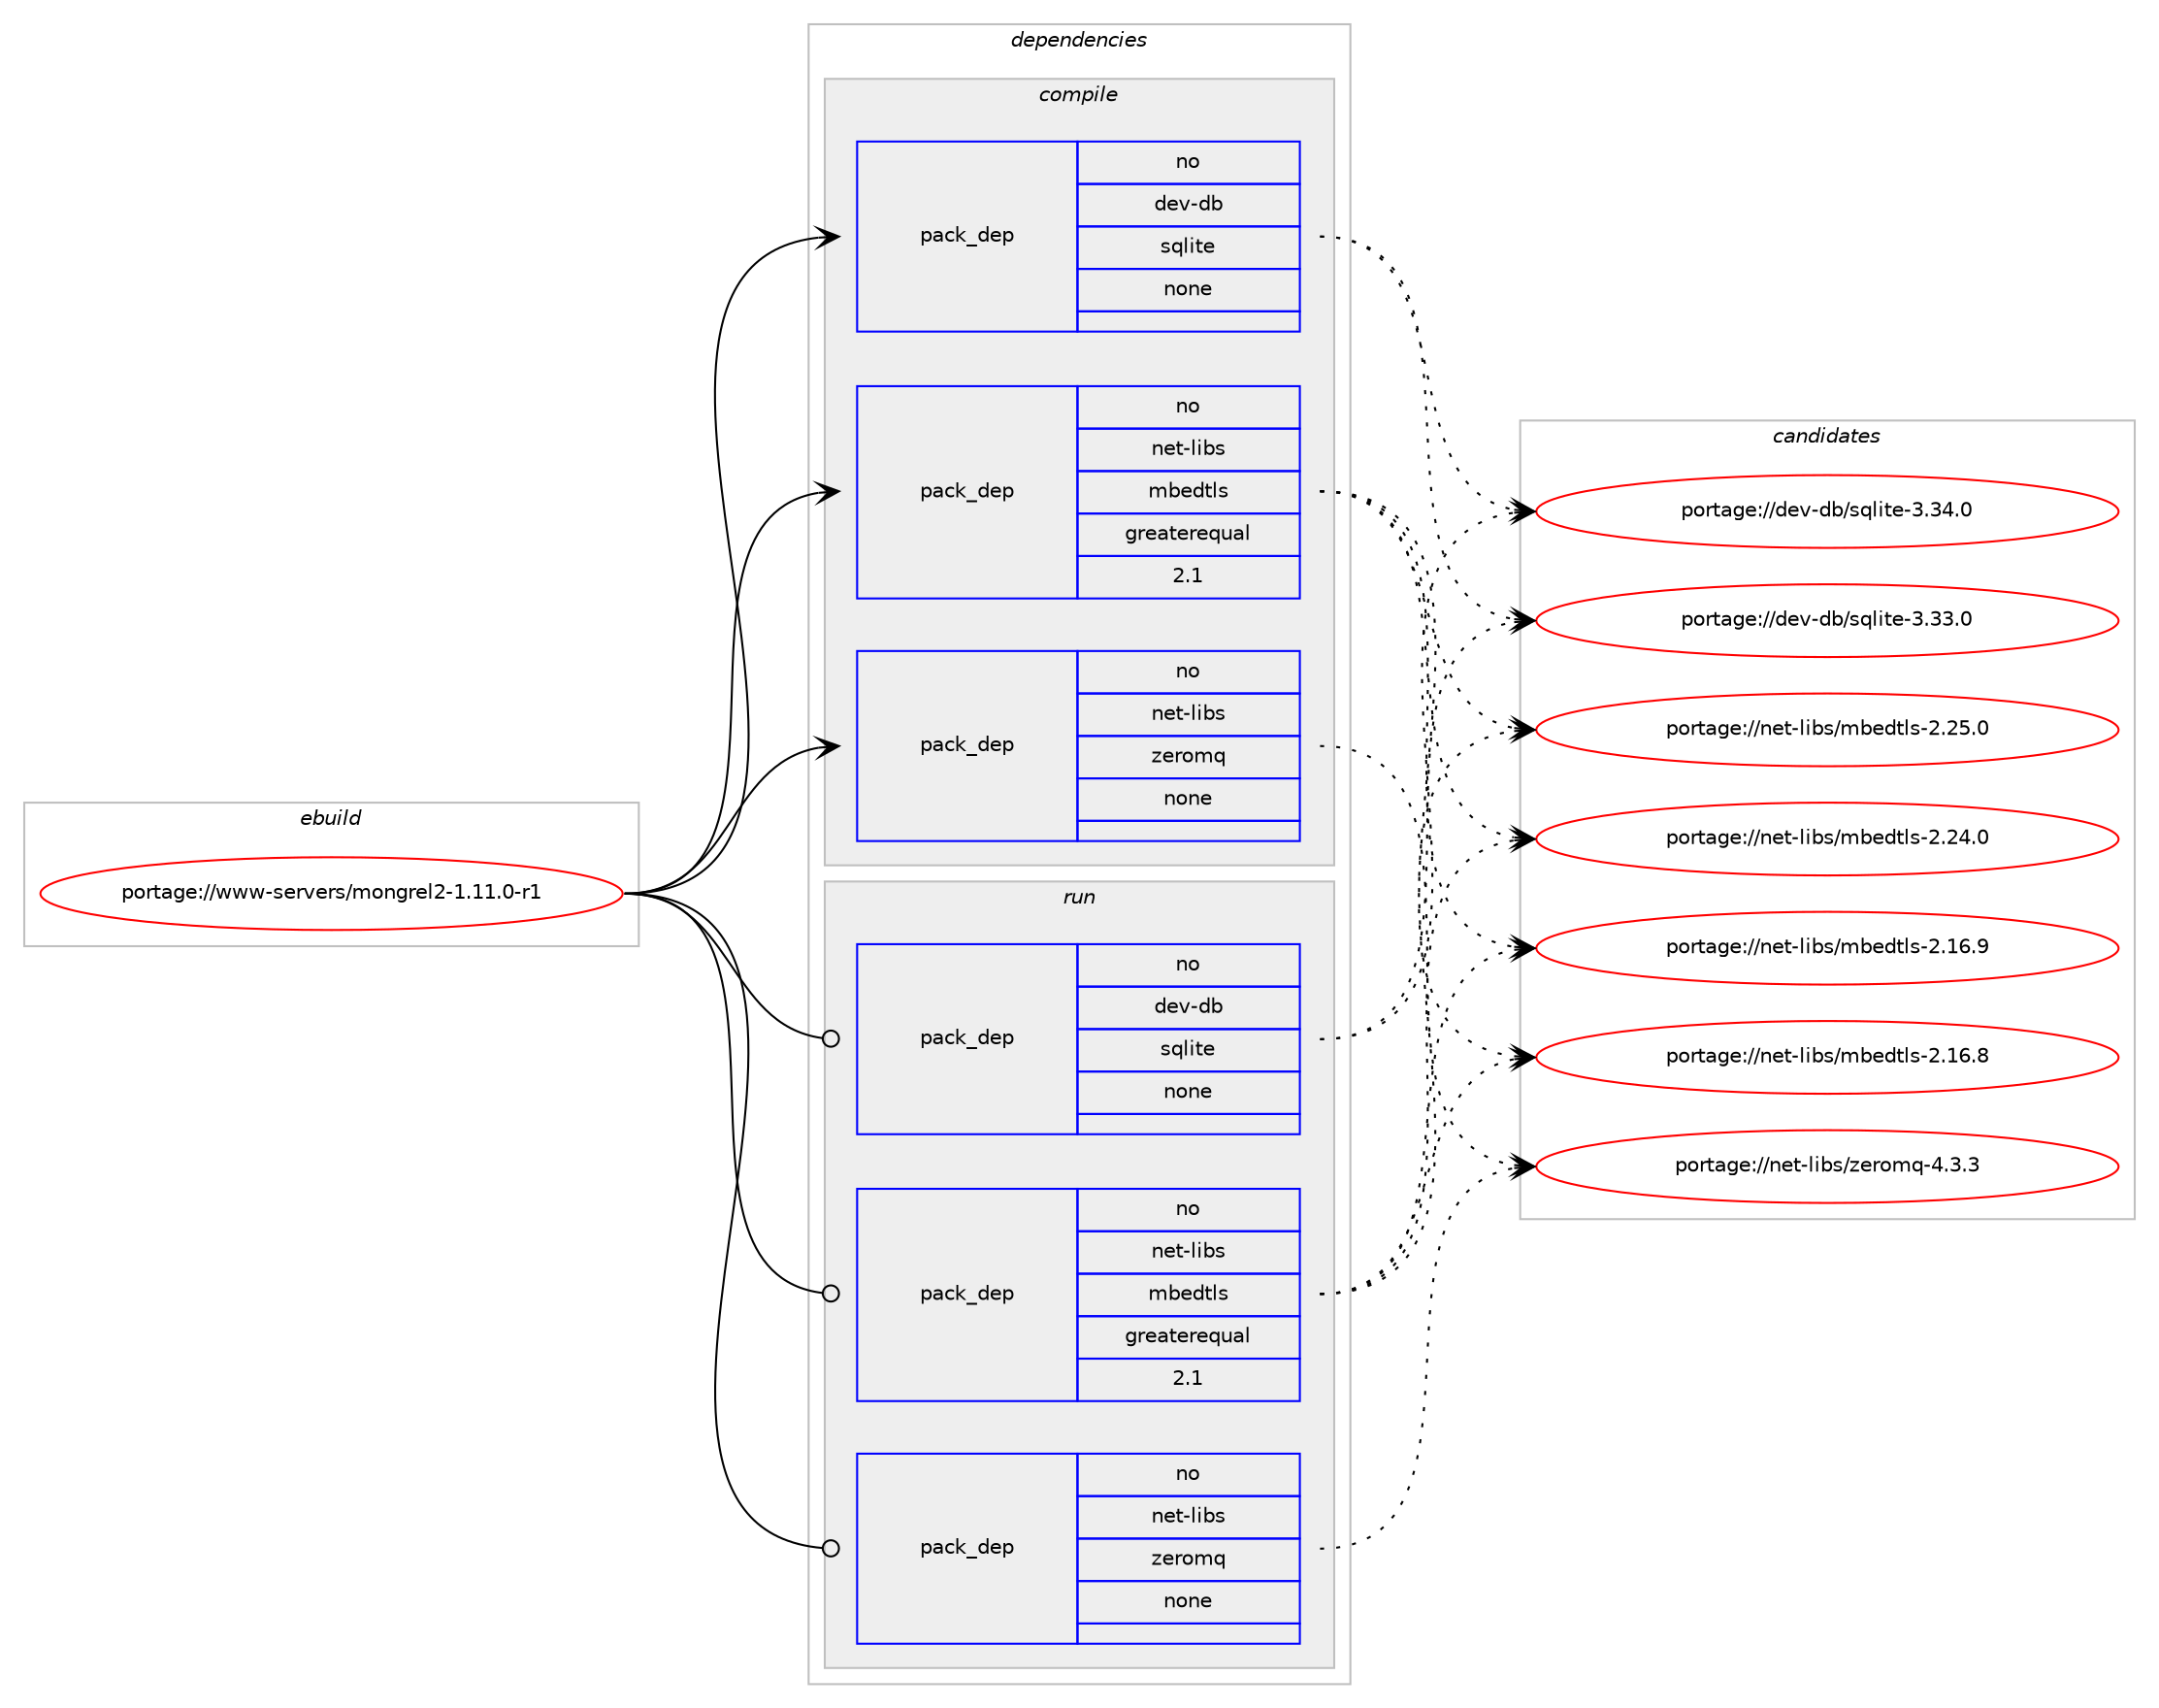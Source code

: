 digraph prolog {

# *************
# Graph options
# *************

newrank=true;
concentrate=true;
compound=true;
graph [rankdir=LR,fontname=Helvetica,fontsize=10,ranksep=1.5];#, ranksep=2.5, nodesep=0.2];
edge  [arrowhead=vee];
node  [fontname=Helvetica,fontsize=10];

# **********
# The ebuild
# **********

subgraph cluster_leftcol {
color=gray;
rank=same;
label=<<i>ebuild</i>>;
id [label="portage://www-servers/mongrel2-1.11.0-r1", color=red, width=4, href="../www-servers/mongrel2-1.11.0-r1.svg"];
}

# ****************
# The dependencies
# ****************

subgraph cluster_midcol {
color=gray;
label=<<i>dependencies</i>>;
subgraph cluster_compile {
fillcolor="#eeeeee";
style=filled;
label=<<i>compile</i>>;
subgraph pack1061 {
dependency1123 [label=<<TABLE BORDER="0" CELLBORDER="1" CELLSPACING="0" CELLPADDING="4" WIDTH="220"><TR><TD ROWSPAN="6" CELLPADDING="30">pack_dep</TD></TR><TR><TD WIDTH="110">no</TD></TR><TR><TD>dev-db</TD></TR><TR><TD>sqlite</TD></TR><TR><TD>none</TD></TR><TR><TD></TD></TR></TABLE>>, shape=none, color=blue];
}
id:e -> dependency1123:w [weight=20,style="solid",arrowhead="vee"];
subgraph pack1062 {
dependency1124 [label=<<TABLE BORDER="0" CELLBORDER="1" CELLSPACING="0" CELLPADDING="4" WIDTH="220"><TR><TD ROWSPAN="6" CELLPADDING="30">pack_dep</TD></TR><TR><TD WIDTH="110">no</TD></TR><TR><TD>net-libs</TD></TR><TR><TD>mbedtls</TD></TR><TR><TD>greaterequal</TD></TR><TR><TD>2.1</TD></TR></TABLE>>, shape=none, color=blue];
}
id:e -> dependency1124:w [weight=20,style="solid",arrowhead="vee"];
subgraph pack1063 {
dependency1125 [label=<<TABLE BORDER="0" CELLBORDER="1" CELLSPACING="0" CELLPADDING="4" WIDTH="220"><TR><TD ROWSPAN="6" CELLPADDING="30">pack_dep</TD></TR><TR><TD WIDTH="110">no</TD></TR><TR><TD>net-libs</TD></TR><TR><TD>zeromq</TD></TR><TR><TD>none</TD></TR><TR><TD></TD></TR></TABLE>>, shape=none, color=blue];
}
id:e -> dependency1125:w [weight=20,style="solid",arrowhead="vee"];
}
subgraph cluster_compileandrun {
fillcolor="#eeeeee";
style=filled;
label=<<i>compile and run</i>>;
}
subgraph cluster_run {
fillcolor="#eeeeee";
style=filled;
label=<<i>run</i>>;
subgraph pack1064 {
dependency1126 [label=<<TABLE BORDER="0" CELLBORDER="1" CELLSPACING="0" CELLPADDING="4" WIDTH="220"><TR><TD ROWSPAN="6" CELLPADDING="30">pack_dep</TD></TR><TR><TD WIDTH="110">no</TD></TR><TR><TD>dev-db</TD></TR><TR><TD>sqlite</TD></TR><TR><TD>none</TD></TR><TR><TD></TD></TR></TABLE>>, shape=none, color=blue];
}
id:e -> dependency1126:w [weight=20,style="solid",arrowhead="odot"];
subgraph pack1065 {
dependency1127 [label=<<TABLE BORDER="0" CELLBORDER="1" CELLSPACING="0" CELLPADDING="4" WIDTH="220"><TR><TD ROWSPAN="6" CELLPADDING="30">pack_dep</TD></TR><TR><TD WIDTH="110">no</TD></TR><TR><TD>net-libs</TD></TR><TR><TD>mbedtls</TD></TR><TR><TD>greaterequal</TD></TR><TR><TD>2.1</TD></TR></TABLE>>, shape=none, color=blue];
}
id:e -> dependency1127:w [weight=20,style="solid",arrowhead="odot"];
subgraph pack1066 {
dependency1128 [label=<<TABLE BORDER="0" CELLBORDER="1" CELLSPACING="0" CELLPADDING="4" WIDTH="220"><TR><TD ROWSPAN="6" CELLPADDING="30">pack_dep</TD></TR><TR><TD WIDTH="110">no</TD></TR><TR><TD>net-libs</TD></TR><TR><TD>zeromq</TD></TR><TR><TD>none</TD></TR><TR><TD></TD></TR></TABLE>>, shape=none, color=blue];
}
id:e -> dependency1128:w [weight=20,style="solid",arrowhead="odot"];
}
}

# **************
# The candidates
# **************

subgraph cluster_choices {
rank=same;
color=gray;
label=<<i>candidates</i>>;

subgraph choice1061 {
color=black;
nodesep=1;
choice10010111845100984711511310810511610145514651524648 [label="portage://dev-db/sqlite-3.34.0", color=red, width=4,href="../dev-db/sqlite-3.34.0.svg"];
choice10010111845100984711511310810511610145514651514648 [label="portage://dev-db/sqlite-3.33.0", color=red, width=4,href="../dev-db/sqlite-3.33.0.svg"];
dependency1123:e -> choice10010111845100984711511310810511610145514651524648:w [style=dotted,weight="100"];
dependency1123:e -> choice10010111845100984711511310810511610145514651514648:w [style=dotted,weight="100"];
}
subgraph choice1062 {
color=black;
nodesep=1;
choice1101011164510810598115471099810110011610811545504650534648 [label="portage://net-libs/mbedtls-2.25.0", color=red, width=4,href="../net-libs/mbedtls-2.25.0.svg"];
choice1101011164510810598115471099810110011610811545504650524648 [label="portage://net-libs/mbedtls-2.24.0", color=red, width=4,href="../net-libs/mbedtls-2.24.0.svg"];
choice1101011164510810598115471099810110011610811545504649544657 [label="portage://net-libs/mbedtls-2.16.9", color=red, width=4,href="../net-libs/mbedtls-2.16.9.svg"];
choice1101011164510810598115471099810110011610811545504649544656 [label="portage://net-libs/mbedtls-2.16.8", color=red, width=4,href="../net-libs/mbedtls-2.16.8.svg"];
dependency1124:e -> choice1101011164510810598115471099810110011610811545504650534648:w [style=dotted,weight="100"];
dependency1124:e -> choice1101011164510810598115471099810110011610811545504650524648:w [style=dotted,weight="100"];
dependency1124:e -> choice1101011164510810598115471099810110011610811545504649544657:w [style=dotted,weight="100"];
dependency1124:e -> choice1101011164510810598115471099810110011610811545504649544656:w [style=dotted,weight="100"];
}
subgraph choice1063 {
color=black;
nodesep=1;
choice110101116451081059811547122101114111109113455246514651 [label="portage://net-libs/zeromq-4.3.3", color=red, width=4,href="../net-libs/zeromq-4.3.3.svg"];
dependency1125:e -> choice110101116451081059811547122101114111109113455246514651:w [style=dotted,weight="100"];
}
subgraph choice1064 {
color=black;
nodesep=1;
choice10010111845100984711511310810511610145514651524648 [label="portage://dev-db/sqlite-3.34.0", color=red, width=4,href="../dev-db/sqlite-3.34.0.svg"];
choice10010111845100984711511310810511610145514651514648 [label="portage://dev-db/sqlite-3.33.0", color=red, width=4,href="../dev-db/sqlite-3.33.0.svg"];
dependency1126:e -> choice10010111845100984711511310810511610145514651524648:w [style=dotted,weight="100"];
dependency1126:e -> choice10010111845100984711511310810511610145514651514648:w [style=dotted,weight="100"];
}
subgraph choice1065 {
color=black;
nodesep=1;
choice1101011164510810598115471099810110011610811545504650534648 [label="portage://net-libs/mbedtls-2.25.0", color=red, width=4,href="../net-libs/mbedtls-2.25.0.svg"];
choice1101011164510810598115471099810110011610811545504650524648 [label="portage://net-libs/mbedtls-2.24.0", color=red, width=4,href="../net-libs/mbedtls-2.24.0.svg"];
choice1101011164510810598115471099810110011610811545504649544657 [label="portage://net-libs/mbedtls-2.16.9", color=red, width=4,href="../net-libs/mbedtls-2.16.9.svg"];
choice1101011164510810598115471099810110011610811545504649544656 [label="portage://net-libs/mbedtls-2.16.8", color=red, width=4,href="../net-libs/mbedtls-2.16.8.svg"];
dependency1127:e -> choice1101011164510810598115471099810110011610811545504650534648:w [style=dotted,weight="100"];
dependency1127:e -> choice1101011164510810598115471099810110011610811545504650524648:w [style=dotted,weight="100"];
dependency1127:e -> choice1101011164510810598115471099810110011610811545504649544657:w [style=dotted,weight="100"];
dependency1127:e -> choice1101011164510810598115471099810110011610811545504649544656:w [style=dotted,weight="100"];
}
subgraph choice1066 {
color=black;
nodesep=1;
choice110101116451081059811547122101114111109113455246514651 [label="portage://net-libs/zeromq-4.3.3", color=red, width=4,href="../net-libs/zeromq-4.3.3.svg"];
dependency1128:e -> choice110101116451081059811547122101114111109113455246514651:w [style=dotted,weight="100"];
}
}

}
